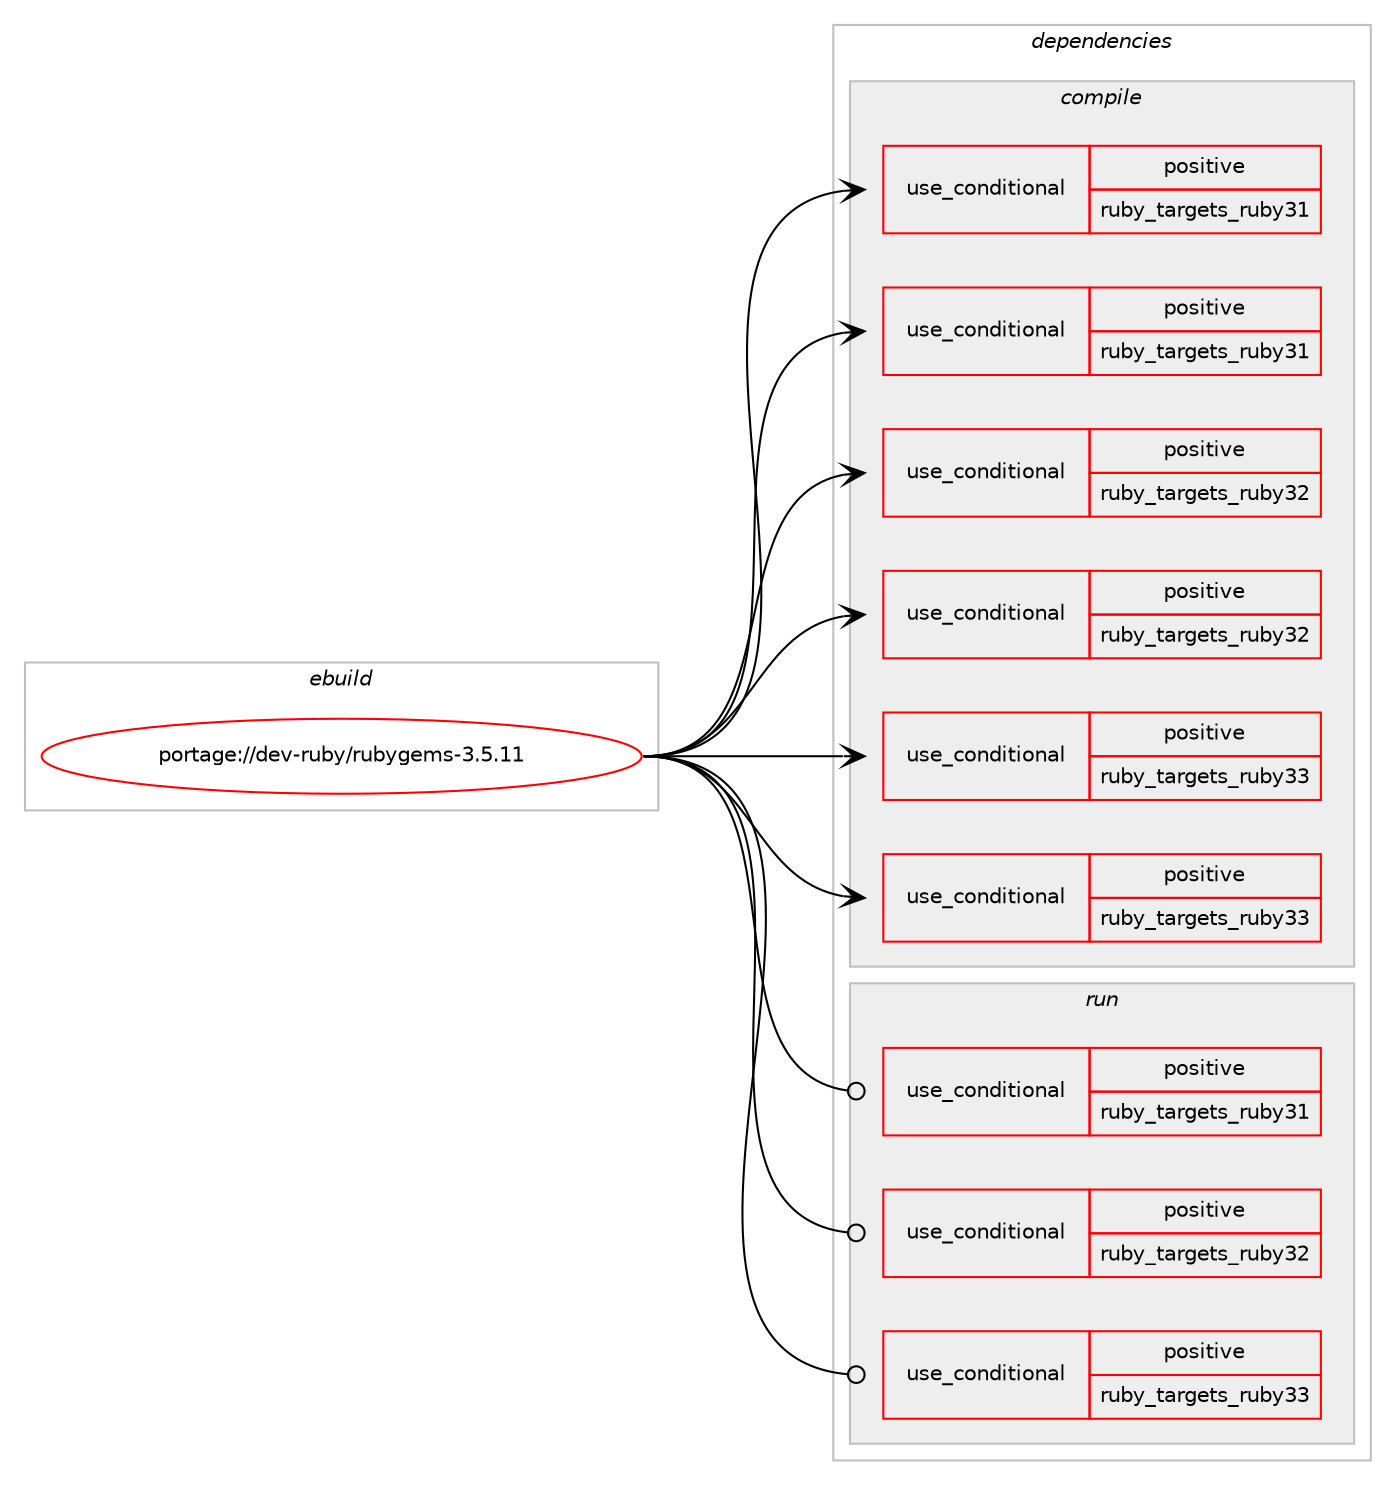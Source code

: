 digraph prolog {

# *************
# Graph options
# *************

newrank=true;
concentrate=true;
compound=true;
graph [rankdir=LR,fontname=Helvetica,fontsize=10,ranksep=1.5];#, ranksep=2.5, nodesep=0.2];
edge  [arrowhead=vee];
node  [fontname=Helvetica,fontsize=10];

# **********
# The ebuild
# **********

subgraph cluster_leftcol {
color=gray;
rank=same;
label=<<i>ebuild</i>>;
id [label="portage://dev-ruby/rubygems-3.5.11", color=red, width=4, href="../dev-ruby/rubygems-3.5.11.svg"];
}

# ****************
# The dependencies
# ****************

subgraph cluster_midcol {
color=gray;
label=<<i>dependencies</i>>;
subgraph cluster_compile {
fillcolor="#eeeeee";
style=filled;
label=<<i>compile</i>>;
subgraph cond54579 {
dependency103420 [label=<<TABLE BORDER="0" CELLBORDER="1" CELLSPACING="0" CELLPADDING="4"><TR><TD ROWSPAN="3" CELLPADDING="10">use_conditional</TD></TR><TR><TD>positive</TD></TR><TR><TD>ruby_targets_ruby31</TD></TR></TABLE>>, shape=none, color=red];
# *** BEGIN UNKNOWN DEPENDENCY TYPE (TODO) ***
# dependency103420 -> package_dependency(portage://dev-ruby/rubygems-3.5.11,install,no,dev-lang,ruby,none,[,,],[slot(3.1)],[])
# *** END UNKNOWN DEPENDENCY TYPE (TODO) ***

}
id:e -> dependency103420:w [weight=20,style="solid",arrowhead="vee"];
subgraph cond54580 {
dependency103421 [label=<<TABLE BORDER="0" CELLBORDER="1" CELLSPACING="0" CELLPADDING="4"><TR><TD ROWSPAN="3" CELLPADDING="10">use_conditional</TD></TR><TR><TD>positive</TD></TR><TR><TD>ruby_targets_ruby31</TD></TR></TABLE>>, shape=none, color=red];
# *** BEGIN UNKNOWN DEPENDENCY TYPE (TODO) ***
# dependency103421 -> package_dependency(portage://dev-ruby/rubygems-3.5.11,install,no,virtual,ruby-ssl,none,[,,],[],[use(enable(ruby_targets_ruby31),negative)])
# *** END UNKNOWN DEPENDENCY TYPE (TODO) ***

}
id:e -> dependency103421:w [weight=20,style="solid",arrowhead="vee"];
subgraph cond54581 {
dependency103422 [label=<<TABLE BORDER="0" CELLBORDER="1" CELLSPACING="0" CELLPADDING="4"><TR><TD ROWSPAN="3" CELLPADDING="10">use_conditional</TD></TR><TR><TD>positive</TD></TR><TR><TD>ruby_targets_ruby32</TD></TR></TABLE>>, shape=none, color=red];
# *** BEGIN UNKNOWN DEPENDENCY TYPE (TODO) ***
# dependency103422 -> package_dependency(portage://dev-ruby/rubygems-3.5.11,install,no,dev-lang,ruby,none,[,,],[slot(3.2)],[])
# *** END UNKNOWN DEPENDENCY TYPE (TODO) ***

}
id:e -> dependency103422:w [weight=20,style="solid",arrowhead="vee"];
subgraph cond54582 {
dependency103423 [label=<<TABLE BORDER="0" CELLBORDER="1" CELLSPACING="0" CELLPADDING="4"><TR><TD ROWSPAN="3" CELLPADDING="10">use_conditional</TD></TR><TR><TD>positive</TD></TR><TR><TD>ruby_targets_ruby32</TD></TR></TABLE>>, shape=none, color=red];
# *** BEGIN UNKNOWN DEPENDENCY TYPE (TODO) ***
# dependency103423 -> package_dependency(portage://dev-ruby/rubygems-3.5.11,install,no,virtual,ruby-ssl,none,[,,],[],[use(enable(ruby_targets_ruby32),negative)])
# *** END UNKNOWN DEPENDENCY TYPE (TODO) ***

}
id:e -> dependency103423:w [weight=20,style="solid",arrowhead="vee"];
subgraph cond54583 {
dependency103424 [label=<<TABLE BORDER="0" CELLBORDER="1" CELLSPACING="0" CELLPADDING="4"><TR><TD ROWSPAN="3" CELLPADDING="10">use_conditional</TD></TR><TR><TD>positive</TD></TR><TR><TD>ruby_targets_ruby33</TD></TR></TABLE>>, shape=none, color=red];
# *** BEGIN UNKNOWN DEPENDENCY TYPE (TODO) ***
# dependency103424 -> package_dependency(portage://dev-ruby/rubygems-3.5.11,install,no,dev-lang,ruby,none,[,,],[slot(3.3)],[])
# *** END UNKNOWN DEPENDENCY TYPE (TODO) ***

}
id:e -> dependency103424:w [weight=20,style="solid",arrowhead="vee"];
subgraph cond54584 {
dependency103425 [label=<<TABLE BORDER="0" CELLBORDER="1" CELLSPACING="0" CELLPADDING="4"><TR><TD ROWSPAN="3" CELLPADDING="10">use_conditional</TD></TR><TR><TD>positive</TD></TR><TR><TD>ruby_targets_ruby33</TD></TR></TABLE>>, shape=none, color=red];
# *** BEGIN UNKNOWN DEPENDENCY TYPE (TODO) ***
# dependency103425 -> package_dependency(portage://dev-ruby/rubygems-3.5.11,install,no,virtual,ruby-ssl,none,[,,],[],[use(enable(ruby_targets_ruby33),negative)])
# *** END UNKNOWN DEPENDENCY TYPE (TODO) ***

}
id:e -> dependency103425:w [weight=20,style="solid",arrowhead="vee"];
}
subgraph cluster_compileandrun {
fillcolor="#eeeeee";
style=filled;
label=<<i>compile and run</i>>;
}
subgraph cluster_run {
fillcolor="#eeeeee";
style=filled;
label=<<i>run</i>>;
subgraph cond54585 {
dependency103426 [label=<<TABLE BORDER="0" CELLBORDER="1" CELLSPACING="0" CELLPADDING="4"><TR><TD ROWSPAN="3" CELLPADDING="10">use_conditional</TD></TR><TR><TD>positive</TD></TR><TR><TD>ruby_targets_ruby31</TD></TR></TABLE>>, shape=none, color=red];
# *** BEGIN UNKNOWN DEPENDENCY TYPE (TODO) ***
# dependency103426 -> package_dependency(portage://dev-ruby/rubygems-3.5.11,run,no,dev-lang,ruby,none,[,,],[slot(3.1)],[])
# *** END UNKNOWN DEPENDENCY TYPE (TODO) ***

}
id:e -> dependency103426:w [weight=20,style="solid",arrowhead="odot"];
subgraph cond54586 {
dependency103427 [label=<<TABLE BORDER="0" CELLBORDER="1" CELLSPACING="0" CELLPADDING="4"><TR><TD ROWSPAN="3" CELLPADDING="10">use_conditional</TD></TR><TR><TD>positive</TD></TR><TR><TD>ruby_targets_ruby32</TD></TR></TABLE>>, shape=none, color=red];
# *** BEGIN UNKNOWN DEPENDENCY TYPE (TODO) ***
# dependency103427 -> package_dependency(portage://dev-ruby/rubygems-3.5.11,run,no,dev-lang,ruby,none,[,,],[slot(3.2)],[])
# *** END UNKNOWN DEPENDENCY TYPE (TODO) ***

}
id:e -> dependency103427:w [weight=20,style="solid",arrowhead="odot"];
subgraph cond54587 {
dependency103428 [label=<<TABLE BORDER="0" CELLBORDER="1" CELLSPACING="0" CELLPADDING="4"><TR><TD ROWSPAN="3" CELLPADDING="10">use_conditional</TD></TR><TR><TD>positive</TD></TR><TR><TD>ruby_targets_ruby33</TD></TR></TABLE>>, shape=none, color=red];
# *** BEGIN UNKNOWN DEPENDENCY TYPE (TODO) ***
# dependency103428 -> package_dependency(portage://dev-ruby/rubygems-3.5.11,run,no,dev-lang,ruby,none,[,,],[slot(3.3)],[])
# *** END UNKNOWN DEPENDENCY TYPE (TODO) ***

}
id:e -> dependency103428:w [weight=20,style="solid",arrowhead="odot"];
}
}

# **************
# The candidates
# **************

subgraph cluster_choices {
rank=same;
color=gray;
label=<<i>candidates</i>>;

}

}
